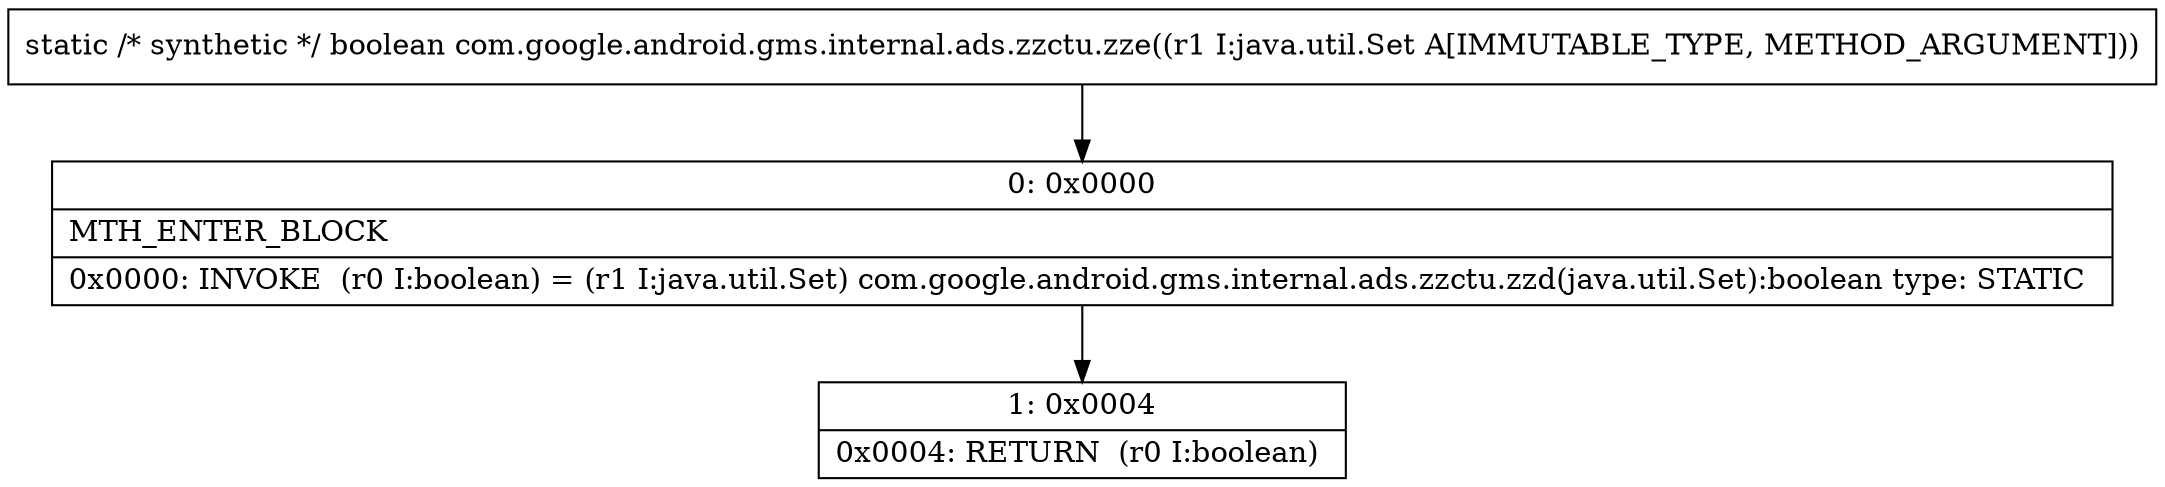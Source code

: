 digraph "CFG forcom.google.android.gms.internal.ads.zzctu.zze(Ljava\/util\/Set;)Z" {
Node_0 [shape=record,label="{0\:\ 0x0000|MTH_ENTER_BLOCK\l|0x0000: INVOKE  (r0 I:boolean) = (r1 I:java.util.Set) com.google.android.gms.internal.ads.zzctu.zzd(java.util.Set):boolean type: STATIC \l}"];
Node_1 [shape=record,label="{1\:\ 0x0004|0x0004: RETURN  (r0 I:boolean) \l}"];
MethodNode[shape=record,label="{static \/* synthetic *\/ boolean com.google.android.gms.internal.ads.zzctu.zze((r1 I:java.util.Set A[IMMUTABLE_TYPE, METHOD_ARGUMENT])) }"];
MethodNode -> Node_0;
Node_0 -> Node_1;
}

